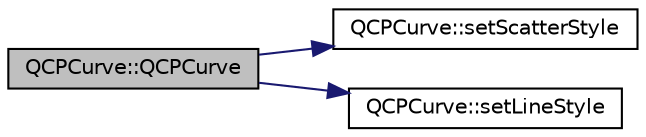 digraph "QCPCurve::QCPCurve"
{
  edge [fontname="Helvetica",fontsize="10",labelfontname="Helvetica",labelfontsize="10"];
  node [fontname="Helvetica",fontsize="10",shape=record];
  rankdir="LR";
  Node0 [label="QCPCurve::QCPCurve",height=0.2,width=0.4,color="black", fillcolor="grey75", style="filled", fontcolor="black"];
  Node0 -> Node1 [color="midnightblue",fontsize="10",style="solid",fontname="Helvetica"];
  Node1 [label="QCPCurve::setScatterStyle",height=0.2,width=0.4,color="black", fillcolor="white", style="filled",URL="$d6/d30/class_q_c_p_curve.html#a55e43b44709bf50a35500644988aa706"];
  Node0 -> Node2 [color="midnightblue",fontsize="10",style="solid",fontname="Helvetica"];
  Node2 [label="QCPCurve::setLineStyle",height=0.2,width=0.4,color="black", fillcolor="white", style="filled",URL="$d6/d30/class_q_c_p_curve.html#a4a377ec863ff81a1875c3094a6177c19"];
}
